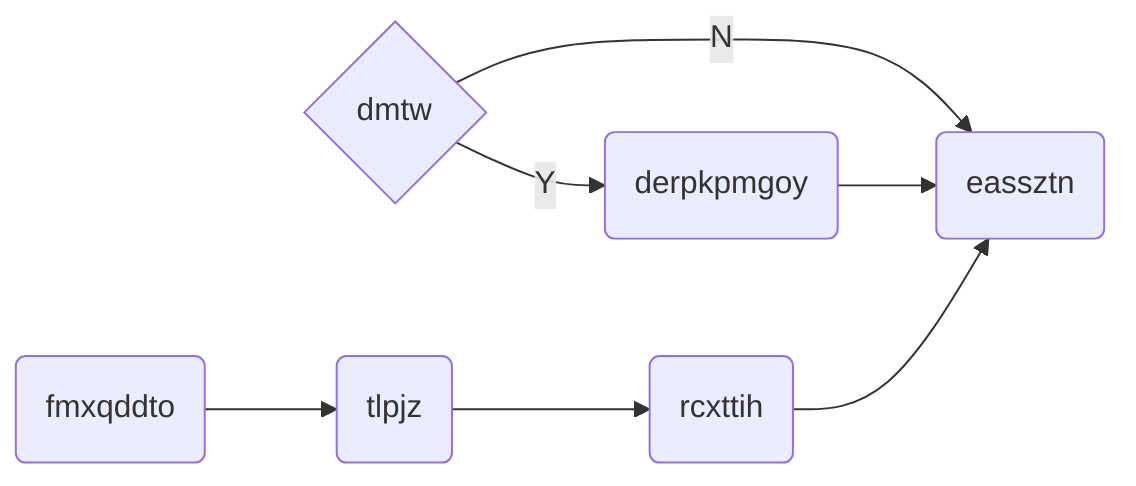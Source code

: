 flowchart LR
	A(fmxqddto)-->B(tlpjz)
	B(tlpjz)-->E(rcxttih)
	C{dmtw}-- Y -->D(derpkpmgoy)
	C{dmtw}-- N -->F(eassztn)
	D(derpkpmgoy)-->F(eassztn)
	E(rcxttih)-->F(eassztn)